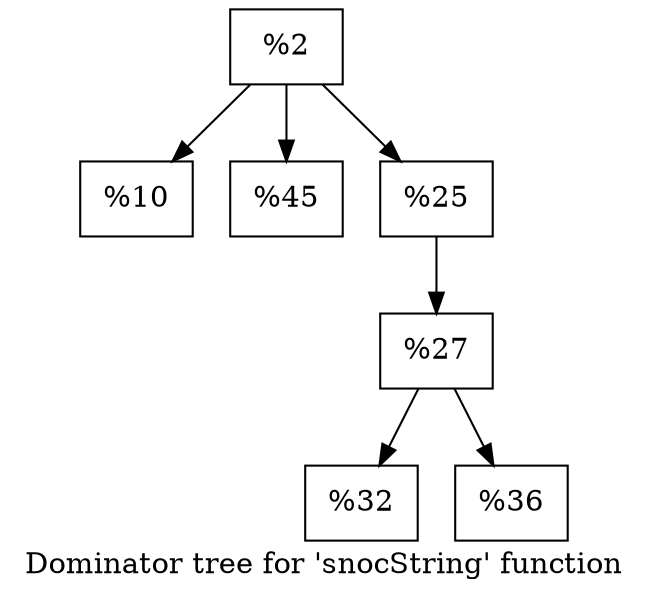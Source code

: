 digraph "Dominator tree for 'snocString' function" {
	label="Dominator tree for 'snocString' function";

	Node0x20be520 [shape=record,label="{%2}"];
	Node0x20be520 -> Node0x2117fc0;
	Node0x20be520 -> Node0x21fe900;
	Node0x20be520 -> Node0x2169b20;
	Node0x2117fc0 [shape=record,label="{%10}"];
	Node0x21fe900 [shape=record,label="{%45}"];
	Node0x2169b20 [shape=record,label="{%25}"];
	Node0x2169b20 -> Node0x2183ef0;
	Node0x2183ef0 [shape=record,label="{%27}"];
	Node0x2183ef0 -> Node0x2188b40;
	Node0x2183ef0 -> Node0x1f02ea0;
	Node0x2188b40 [shape=record,label="{%32}"];
	Node0x1f02ea0 [shape=record,label="{%36}"];
}
